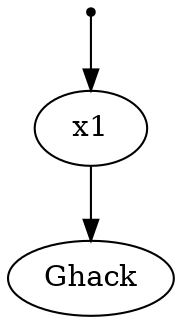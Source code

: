 digraph G {
  node [shape=ellipse]
  edge [color="gray",arrowhead=normal]
  0 [shape=point]
  3 [label="x1",color="black"]
  5 [label="Ghack",color="black"]
  0->3 [color="black"]
  3->5 [color="black"]
}
